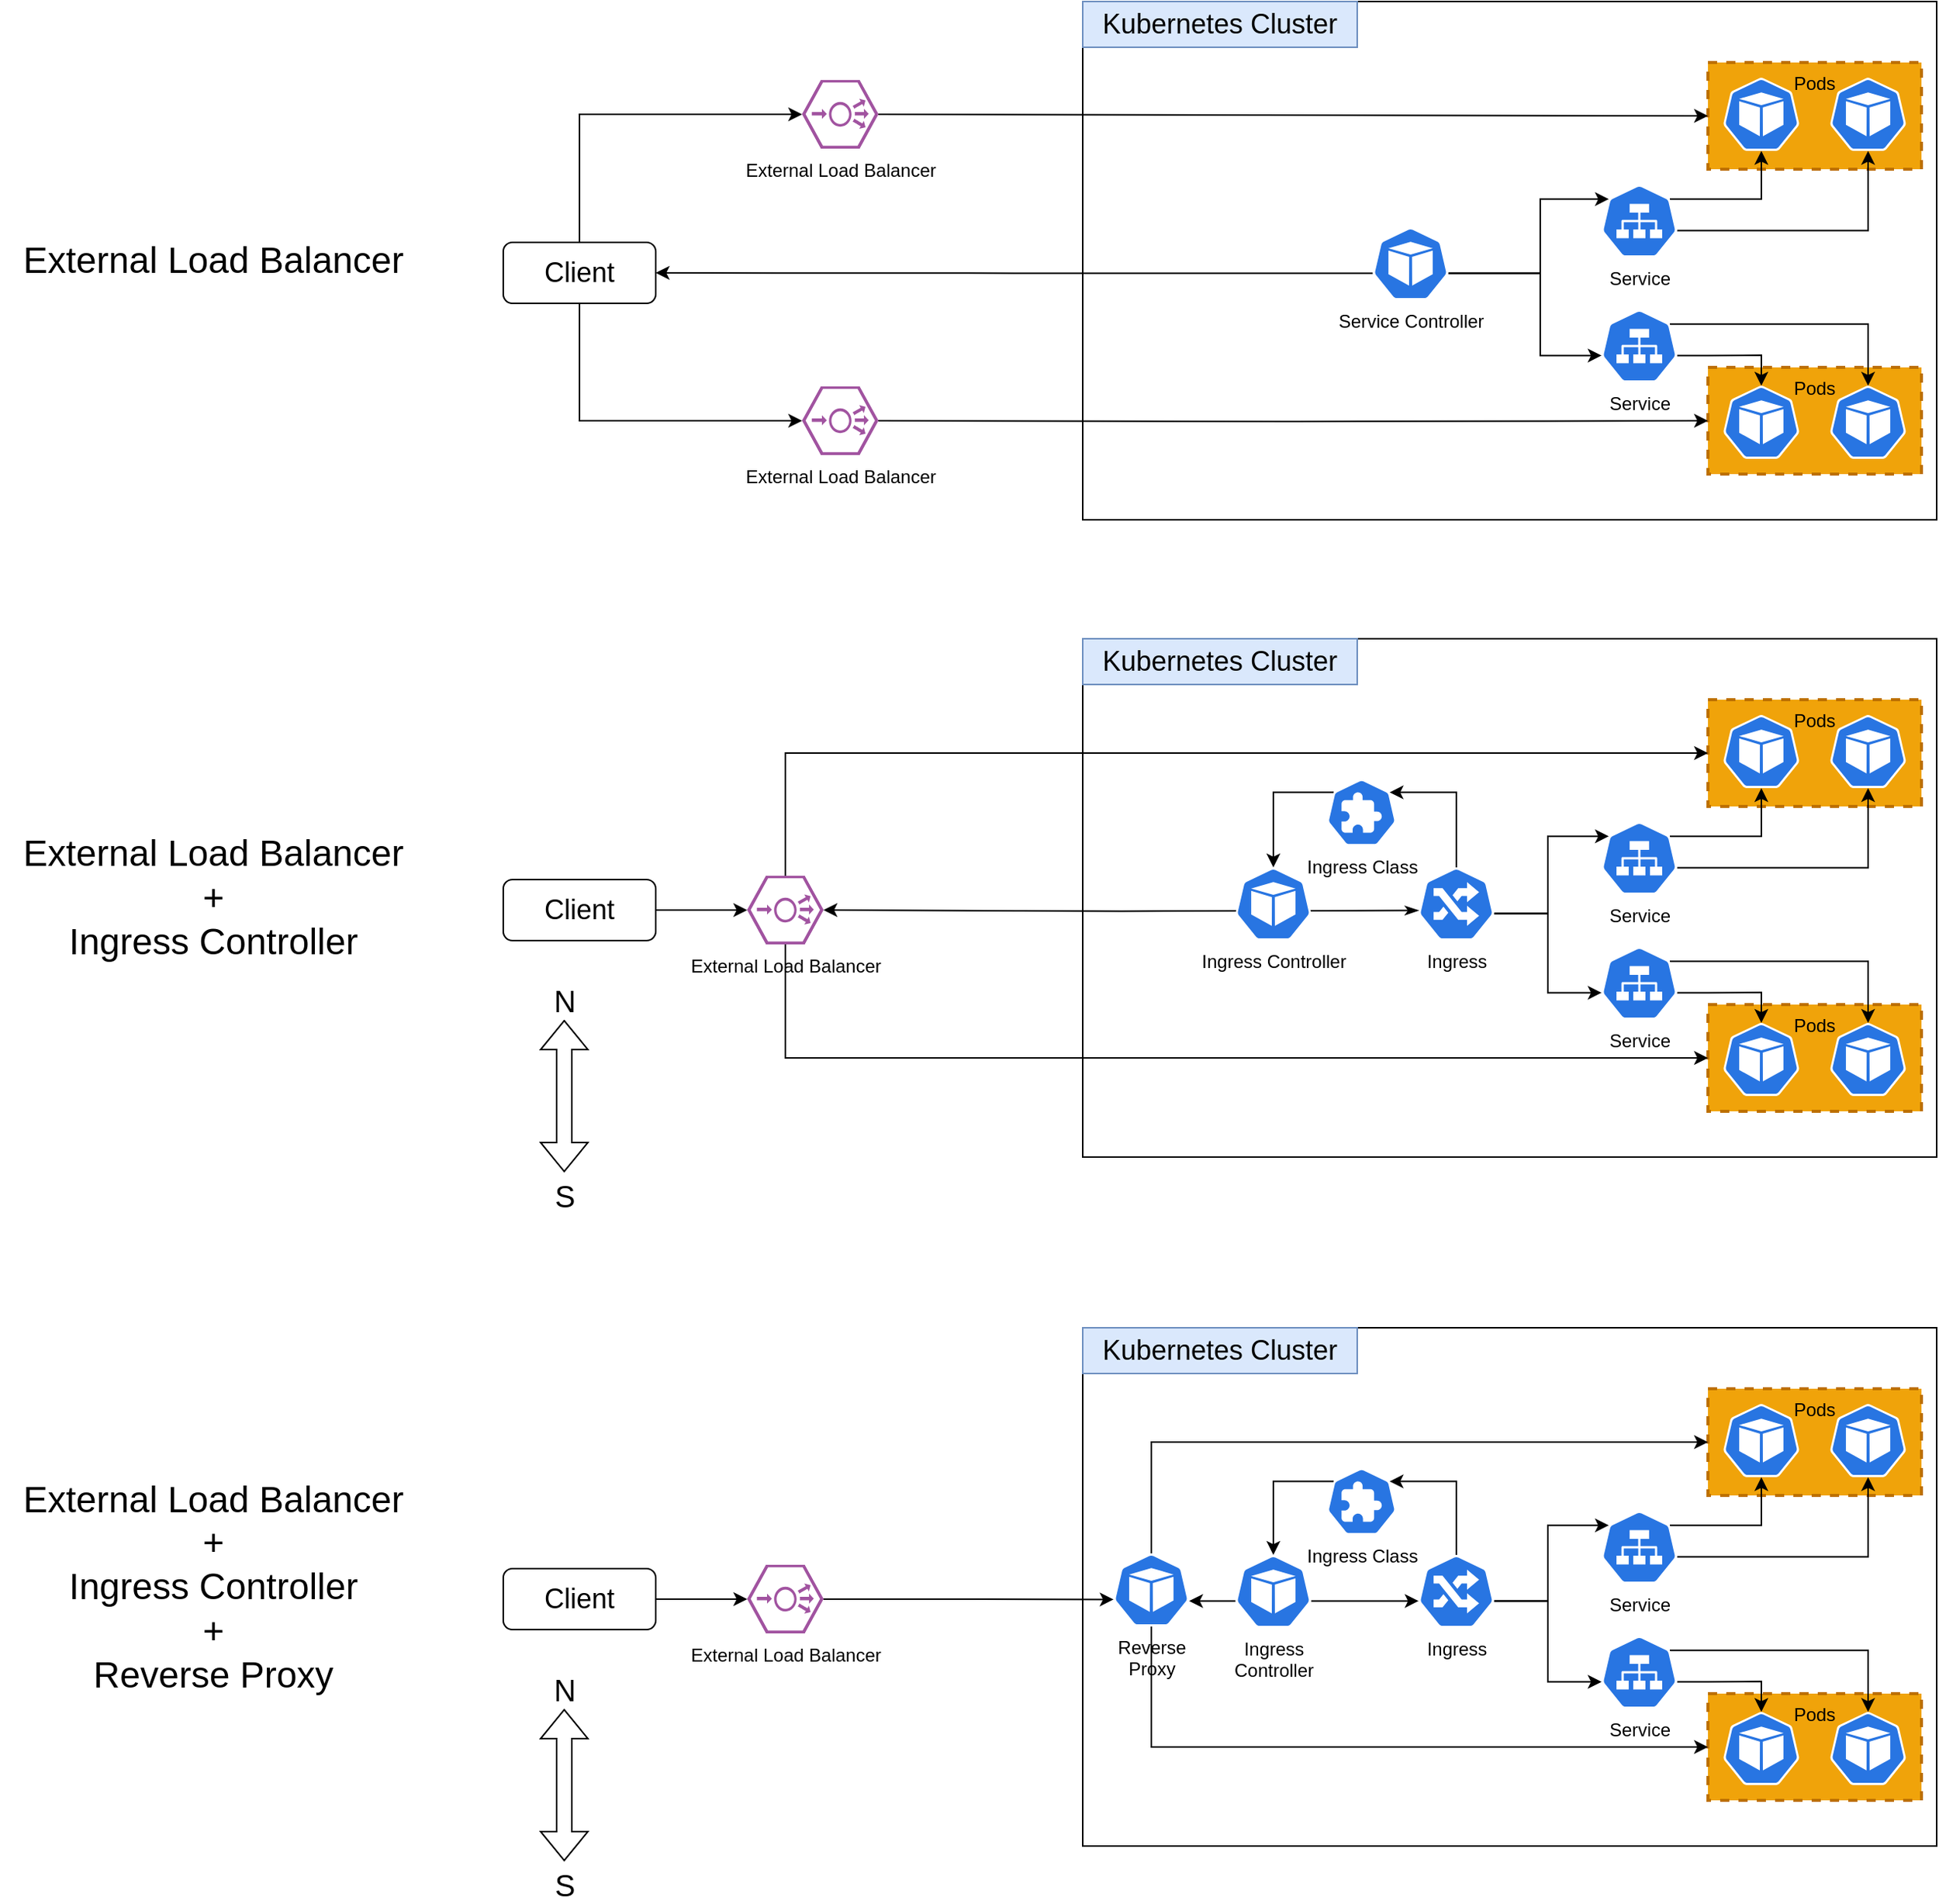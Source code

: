 <mxfile version="21.7.5" type="github">
  <diagram name="Page-1" id="eK_GodEP3VECAZ53Z48p">
    <mxGraphModel dx="3339" dy="1137" grid="1" gridSize="10" guides="1" tooltips="1" connect="1" arrows="1" fold="1" page="1" pageScale="1" pageWidth="1169" pageHeight="827" math="0" shadow="0">
      <root>
        <mxCell id="0" />
        <mxCell id="1" parent="0" />
        <mxCell id="GpFXMuCPWoXhTI0F7PAg-5" value="" style="rounded=0;whiteSpace=wrap;html=1;fillColor=none;align=left;" parent="1" vertex="1">
          <mxGeometry x="596" y="10" width="560" height="340" as="geometry" />
        </mxCell>
        <mxCell id="GpFXMuCPWoXhTI0F7PAg-17" value="Pods" style="rounded=0;whiteSpace=wrap;html=1;fillColor=#f0a30a;fontColor=#000000;strokeColor=#BD7000;dashed=1;strokeWidth=2;verticalAlign=top;" parent="1" vertex="1">
          <mxGeometry x="1006" y="250" width="140" height="70" as="geometry" />
        </mxCell>
        <mxCell id="GpFXMuCPWoXhTI0F7PAg-16" value="Pods" style="rounded=0;whiteSpace=wrap;html=1;fillColor=#f0a30a;fontColor=#000000;strokeColor=#BD7000;dashed=1;strokeWidth=2;align=center;verticalAlign=top;" parent="1" vertex="1">
          <mxGeometry x="1006" y="50" width="140" height="70" as="geometry" />
        </mxCell>
        <mxCell id="otHMB0qClvbig8mOeanN-4" style="edgeStyle=orthogonalEdgeStyle;rounded=0;orthogonalLoop=1;jettySize=auto;html=1;exitX=0.5;exitY=1;exitDx=0;exitDy=0;entryX=0;entryY=0.5;entryDx=0;entryDy=0;entryPerimeter=0;" edge="1" parent="1" source="GpFXMuCPWoXhTI0F7PAg-2" target="otHMB0qClvbig8mOeanN-2">
          <mxGeometry relative="1" as="geometry" />
        </mxCell>
        <mxCell id="otHMB0qClvbig8mOeanN-6" style="edgeStyle=orthogonalEdgeStyle;rounded=0;orthogonalLoop=1;jettySize=auto;html=1;exitX=0.5;exitY=0;exitDx=0;exitDy=0;entryX=0;entryY=0.5;entryDx=0;entryDy=0;entryPerimeter=0;" edge="1" parent="1" source="GpFXMuCPWoXhTI0F7PAg-2" target="otHMB0qClvbig8mOeanN-5">
          <mxGeometry relative="1" as="geometry" />
        </mxCell>
        <mxCell id="GpFXMuCPWoXhTI0F7PAg-2" value="&lt;font style=&quot;font-size: 18px;&quot;&gt;Client&lt;/font&gt;" style="rounded=1;whiteSpace=wrap;html=1;" parent="1" vertex="1">
          <mxGeometry x="216" y="168" width="100" height="40" as="geometry" />
        </mxCell>
        <mxCell id="GpFXMuCPWoXhTI0F7PAg-20" style="edgeStyle=orthogonalEdgeStyle;rounded=0;orthogonalLoop=1;jettySize=auto;html=1;entryX=0;entryY=0.5;entryDx=0;entryDy=0;" parent="1" target="GpFXMuCPWoXhTI0F7PAg-17" edge="1">
          <mxGeometry relative="1" as="geometry">
            <mxPoint x="462" y="285" as="sourcePoint" />
          </mxGeometry>
        </mxCell>
        <mxCell id="GpFXMuCPWoXhTI0F7PAg-6" value="" style="sketch=0;html=1;dashed=0;whitespace=wrap;fillColor=#2875E2;strokeColor=#ffffff;points=[[0.005,0.63,0],[0.1,0.2,0],[0.9,0.2,0],[0.5,0,0],[0.995,0.63,0],[0.72,0.99,0],[0.5,1,0],[0.28,0.99,0]];verticalLabelPosition=bottom;align=center;verticalAlign=top;shape=mxgraph.kubernetes.icon;prIcon=pod" parent="1" vertex="1">
          <mxGeometry x="1016" y="60" width="50" height="48" as="geometry" />
        </mxCell>
        <mxCell id="GpFXMuCPWoXhTI0F7PAg-21" style="edgeStyle=orthogonalEdgeStyle;rounded=0;orthogonalLoop=1;jettySize=auto;html=1;exitX=0.9;exitY=0.2;exitDx=0;exitDy=0;exitPerimeter=0;entryX=0.5;entryY=1;entryDx=0;entryDy=0;entryPerimeter=0;" parent="1" source="GpFXMuCPWoXhTI0F7PAg-7" target="GpFXMuCPWoXhTI0F7PAg-6" edge="1">
          <mxGeometry relative="1" as="geometry" />
        </mxCell>
        <mxCell id="GpFXMuCPWoXhTI0F7PAg-22" style="edgeStyle=orthogonalEdgeStyle;rounded=0;orthogonalLoop=1;jettySize=auto;html=1;exitX=0.995;exitY=0.63;exitDx=0;exitDy=0;exitPerimeter=0;entryX=0.5;entryY=1;entryDx=0;entryDy=0;entryPerimeter=0;" parent="1" source="GpFXMuCPWoXhTI0F7PAg-7" target="GpFXMuCPWoXhTI0F7PAg-9" edge="1">
          <mxGeometry relative="1" as="geometry" />
        </mxCell>
        <mxCell id="GpFXMuCPWoXhTI0F7PAg-7" value="Service" style="sketch=0;html=1;dashed=0;whitespace=wrap;fillColor=#2875E2;strokeColor=#ffffff;points=[[0.005,0.63,0],[0.1,0.2,0],[0.9,0.2,0],[0.5,0,0],[0.995,0.63,0],[0.72,0.99,0],[0.5,1,0],[0.28,0.99,0]];verticalLabelPosition=bottom;align=center;verticalAlign=top;shape=mxgraph.kubernetes.icon;prIcon=svc" parent="1" vertex="1">
          <mxGeometry x="936" y="130" width="50" height="48" as="geometry" />
        </mxCell>
        <mxCell id="GpFXMuCPWoXhTI0F7PAg-23" style="edgeStyle=orthogonalEdgeStyle;rounded=0;orthogonalLoop=1;jettySize=auto;html=1;exitX=0.9;exitY=0.2;exitDx=0;exitDy=0;exitPerimeter=0;entryX=0.5;entryY=0;entryDx=0;entryDy=0;entryPerimeter=0;" parent="1" source="GpFXMuCPWoXhTI0F7PAg-8" target="GpFXMuCPWoXhTI0F7PAg-11" edge="1">
          <mxGeometry relative="1" as="geometry" />
        </mxCell>
        <mxCell id="GpFXMuCPWoXhTI0F7PAg-24" style="edgeStyle=orthogonalEdgeStyle;rounded=0;orthogonalLoop=1;jettySize=auto;html=1;exitX=0.995;exitY=0.63;exitDx=0;exitDy=0;exitPerimeter=0;entryX=0.5;entryY=0;entryDx=0;entryDy=0;entryPerimeter=0;" parent="1" source="GpFXMuCPWoXhTI0F7PAg-8" target="GpFXMuCPWoXhTI0F7PAg-12" edge="1">
          <mxGeometry relative="1" as="geometry" />
        </mxCell>
        <mxCell id="GpFXMuCPWoXhTI0F7PAg-8" value="Service" style="sketch=0;html=1;dashed=0;whitespace=wrap;fillColor=#2875E2;strokeColor=#ffffff;points=[[0.005,0.63,0],[0.1,0.2,0],[0.9,0.2,0],[0.5,0,0],[0.995,0.63,0],[0.72,0.99,0],[0.5,1,0],[0.28,0.99,0]];verticalLabelPosition=bottom;align=center;verticalAlign=top;shape=mxgraph.kubernetes.icon;prIcon=svc" parent="1" vertex="1">
          <mxGeometry x="936" y="212" width="50" height="48" as="geometry" />
        </mxCell>
        <mxCell id="GpFXMuCPWoXhTI0F7PAg-9" value="" style="sketch=0;html=1;dashed=0;whitespace=wrap;fillColor=#2875E2;strokeColor=#ffffff;points=[[0.005,0.63,0],[0.1,0.2,0],[0.9,0.2,0],[0.5,0,0],[0.995,0.63,0],[0.72,0.99,0],[0.5,1,0],[0.28,0.99,0]];verticalLabelPosition=bottom;align=center;verticalAlign=top;shape=mxgraph.kubernetes.icon;prIcon=pod" parent="1" vertex="1">
          <mxGeometry x="1086" y="60" width="50" height="48" as="geometry" />
        </mxCell>
        <mxCell id="GpFXMuCPWoXhTI0F7PAg-11" value="" style="sketch=0;html=1;dashed=0;whitespace=wrap;fillColor=#2875E2;strokeColor=#ffffff;points=[[0.005,0.63,0],[0.1,0.2,0],[0.9,0.2,0],[0.5,0,0],[0.995,0.63,0],[0.72,0.99,0],[0.5,1,0],[0.28,0.99,0]];verticalLabelPosition=bottom;align=center;verticalAlign=top;shape=mxgraph.kubernetes.icon;prIcon=pod" parent="1" vertex="1">
          <mxGeometry x="1086" y="262" width="50" height="48" as="geometry" />
        </mxCell>
        <mxCell id="GpFXMuCPWoXhTI0F7PAg-12" value="" style="sketch=0;html=1;dashed=0;whitespace=wrap;fillColor=#2875E2;strokeColor=#ffffff;points=[[0.005,0.63,0],[0.1,0.2,0],[0.9,0.2,0],[0.5,0,0],[0.995,0.63,0],[0.72,0.99,0],[0.5,1,0],[0.28,0.99,0]];verticalLabelPosition=bottom;align=center;verticalAlign=top;shape=mxgraph.kubernetes.icon;prIcon=pod" parent="1" vertex="1">
          <mxGeometry x="1016" y="262" width="50" height="48" as="geometry" />
        </mxCell>
        <mxCell id="GpFXMuCPWoXhTI0F7PAg-27" style="edgeStyle=orthogonalEdgeStyle;rounded=0;orthogonalLoop=1;jettySize=auto;html=1;exitX=0.995;exitY=0.63;exitDx=0;exitDy=0;exitPerimeter=0;entryX=0.1;entryY=0.2;entryDx=0;entryDy=0;entryPerimeter=0;" parent="1" source="GpFXMuCPWoXhTI0F7PAg-13" target="GpFXMuCPWoXhTI0F7PAg-7" edge="1">
          <mxGeometry relative="1" as="geometry">
            <Array as="points">
              <mxPoint x="896" y="188" />
              <mxPoint x="896" y="140" />
            </Array>
          </mxGeometry>
        </mxCell>
        <mxCell id="GpFXMuCPWoXhTI0F7PAg-28" style="edgeStyle=orthogonalEdgeStyle;rounded=0;orthogonalLoop=1;jettySize=auto;html=1;exitX=0.995;exitY=0.63;exitDx=0;exitDy=0;exitPerimeter=0;entryX=0.005;entryY=0.63;entryDx=0;entryDy=0;entryPerimeter=0;" parent="1" source="GpFXMuCPWoXhTI0F7PAg-13" target="GpFXMuCPWoXhTI0F7PAg-8" edge="1">
          <mxGeometry relative="1" as="geometry">
            <Array as="points">
              <mxPoint x="896" y="188" />
              <mxPoint x="896" y="242" />
            </Array>
          </mxGeometry>
        </mxCell>
        <mxCell id="GpFXMuCPWoXhTI0F7PAg-30" style="edgeStyle=orthogonalEdgeStyle;rounded=0;orthogonalLoop=1;jettySize=auto;html=1;exitX=0.005;exitY=0.63;exitDx=0;exitDy=0;exitPerimeter=0;entryX=1;entryY=0.5;entryDx=0;entryDy=0;" parent="1" source="GpFXMuCPWoXhTI0F7PAg-13" target="GpFXMuCPWoXhTI0F7PAg-2" edge="1">
          <mxGeometry relative="1" as="geometry" />
        </mxCell>
        <mxCell id="GpFXMuCPWoXhTI0F7PAg-13" value="Service Controller" style="sketch=0;html=1;dashed=0;whitespace=wrap;fillColor=#2875E2;strokeColor=#ffffff;points=[[0.005,0.63,0],[0.1,0.2,0],[0.9,0.2,0],[0.5,0,0],[0.995,0.63,0],[0.72,0.99,0],[0.5,1,0],[0.28,0.99,0]];verticalLabelPosition=bottom;align=center;verticalAlign=top;shape=mxgraph.kubernetes.icon;prIcon=pod" parent="1" vertex="1">
          <mxGeometry x="786" y="158" width="50" height="48" as="geometry" />
        </mxCell>
        <mxCell id="GpFXMuCPWoXhTI0F7PAg-19" value="" style="endArrow=classic;html=1;rounded=0;entryX=0;entryY=0.5;entryDx=0;entryDy=0;" parent="1" target="GpFXMuCPWoXhTI0F7PAg-16" edge="1">
          <mxGeometry width="50" height="50" relative="1" as="geometry">
            <mxPoint x="462" y="84.044" as="sourcePoint" />
            <mxPoint x="706" y="170" as="targetPoint" />
          </mxGeometry>
        </mxCell>
        <mxCell id="GpFXMuCPWoXhTI0F7PAg-31" value="External Load Balancer" style="text;html=1;strokeColor=none;fillColor=none;align=center;verticalAlign=middle;whiteSpace=wrap;rounded=0;fontSize=24;" parent="1" vertex="1">
          <mxGeometry x="-114" y="173" width="280" height="14" as="geometry" />
        </mxCell>
        <mxCell id="otHMB0qClvbig8mOeanN-2" value="External Load Balancer" style="verticalLabelPosition=bottom;sketch=0;html=1;fillColor=#A153A0;strokeColor=#ffffff;verticalAlign=top;align=center;points=[[0,0.5,0],[0.125,0.25,0],[0.25,0,0],[0.5,0,0],[0.75,0,0],[0.875,0.25,0],[1,0.5,0],[0.875,0.75,0],[0.75,1,0],[0.5,1,0],[0.125,0.75,0]];pointerEvents=1;shape=mxgraph.cisco_safe.compositeIcon;bgIcon=mxgraph.cisco_safe.design.blank_device;resIcon=mxgraph.cisco_safe.design.load_balancer_2;" vertex="1" parent="1">
          <mxGeometry x="412" y="262.5" width="50" height="45" as="geometry" />
        </mxCell>
        <mxCell id="otHMB0qClvbig8mOeanN-3" value="Kubernetes Cluster" style="text;html=1;strokeColor=#6c8ebf;fillColor=#dae8fc;align=center;verticalAlign=middle;whiteSpace=wrap;rounded=0;fontSize=18;" vertex="1" parent="1">
          <mxGeometry x="596" y="10" width="180" height="30" as="geometry" />
        </mxCell>
        <mxCell id="otHMB0qClvbig8mOeanN-5" value="External Load Balancer" style="verticalLabelPosition=bottom;sketch=0;html=1;fillColor=#A153A0;strokeColor=#ffffff;verticalAlign=top;align=center;points=[[0,0.5,0],[0.125,0.25,0],[0.25,0,0],[0.5,0,0],[0.75,0,0],[0.875,0.25,0],[1,0.5,0],[0.875,0.75,0],[0.75,1,0],[0.5,1,0],[0.125,0.75,0]];pointerEvents=1;shape=mxgraph.cisco_safe.compositeIcon;bgIcon=mxgraph.cisco_safe.design.blank_device;resIcon=mxgraph.cisco_safe.design.load_balancer_2;" vertex="1" parent="1">
          <mxGeometry x="412" y="61.5" width="50" height="45" as="geometry" />
        </mxCell>
        <mxCell id="otHMB0qClvbig8mOeanN-7" value="" style="rounded=0;whiteSpace=wrap;html=1;fillColor=none;align=left;" vertex="1" parent="1">
          <mxGeometry x="596" y="428" width="560" height="340" as="geometry" />
        </mxCell>
        <mxCell id="otHMB0qClvbig8mOeanN-8" value="Pods" style="rounded=0;whiteSpace=wrap;html=1;fillColor=#f0a30a;fontColor=#000000;strokeColor=#BD7000;dashed=1;strokeWidth=2;verticalAlign=top;" vertex="1" parent="1">
          <mxGeometry x="1006" y="668" width="140" height="70" as="geometry" />
        </mxCell>
        <mxCell id="otHMB0qClvbig8mOeanN-9" value="Pods" style="rounded=0;whiteSpace=wrap;html=1;fillColor=#f0a30a;fontColor=#000000;strokeColor=#BD7000;dashed=1;strokeWidth=2;align=center;verticalAlign=top;" vertex="1" parent="1">
          <mxGeometry x="1006" y="468" width="140" height="70" as="geometry" />
        </mxCell>
        <mxCell id="otHMB0qClvbig8mOeanN-11" style="edgeStyle=orthogonalEdgeStyle;rounded=0;orthogonalLoop=1;jettySize=auto;html=1;exitX=1;exitY=0.5;exitDx=0;exitDy=0;entryX=0;entryY=0.5;entryDx=0;entryDy=0;entryPerimeter=0;" edge="1" source="otHMB0qClvbig8mOeanN-12" target="otHMB0qClvbig8mOeanN-32" parent="1">
          <mxGeometry relative="1" as="geometry" />
        </mxCell>
        <mxCell id="otHMB0qClvbig8mOeanN-12" value="&lt;font style=&quot;font-size: 18px;&quot;&gt;Client&lt;/font&gt;" style="rounded=1;whiteSpace=wrap;html=1;" vertex="1" parent="1">
          <mxGeometry x="216" y="586" width="100" height="40" as="geometry" />
        </mxCell>
        <mxCell id="otHMB0qClvbig8mOeanN-13" style="edgeStyle=orthogonalEdgeStyle;rounded=0;orthogonalLoop=1;jettySize=auto;html=1;entryX=0;entryY=0.5;entryDx=0;entryDy=0;exitX=0.5;exitY=1;exitDx=0;exitDy=0;exitPerimeter=0;" edge="1" target="otHMB0qClvbig8mOeanN-8" parent="1" source="otHMB0qClvbig8mOeanN-32">
          <mxGeometry relative="1" as="geometry">
            <mxPoint x="462" y="703" as="sourcePoint" />
          </mxGeometry>
        </mxCell>
        <mxCell id="otHMB0qClvbig8mOeanN-14" value="" style="sketch=0;html=1;dashed=0;whitespace=wrap;fillColor=#2875E2;strokeColor=#ffffff;points=[[0.005,0.63,0],[0.1,0.2,0],[0.9,0.2,0],[0.5,0,0],[0.995,0.63,0],[0.72,0.99,0],[0.5,1,0],[0.28,0.99,0]];verticalLabelPosition=bottom;align=center;verticalAlign=top;shape=mxgraph.kubernetes.icon;prIcon=pod" vertex="1" parent="1">
          <mxGeometry x="1016" y="478" width="50" height="48" as="geometry" />
        </mxCell>
        <mxCell id="otHMB0qClvbig8mOeanN-15" style="edgeStyle=orthogonalEdgeStyle;rounded=0;orthogonalLoop=1;jettySize=auto;html=1;exitX=0.9;exitY=0.2;exitDx=0;exitDy=0;exitPerimeter=0;entryX=0.5;entryY=1;entryDx=0;entryDy=0;entryPerimeter=0;" edge="1" source="otHMB0qClvbig8mOeanN-17" target="otHMB0qClvbig8mOeanN-14" parent="1">
          <mxGeometry relative="1" as="geometry" />
        </mxCell>
        <mxCell id="otHMB0qClvbig8mOeanN-16" style="edgeStyle=orthogonalEdgeStyle;rounded=0;orthogonalLoop=1;jettySize=auto;html=1;exitX=0.995;exitY=0.63;exitDx=0;exitDy=0;exitPerimeter=0;entryX=0.5;entryY=1;entryDx=0;entryDy=0;entryPerimeter=0;" edge="1" source="otHMB0qClvbig8mOeanN-17" target="otHMB0qClvbig8mOeanN-21" parent="1">
          <mxGeometry relative="1" as="geometry" />
        </mxCell>
        <mxCell id="otHMB0qClvbig8mOeanN-17" value="Service" style="sketch=0;html=1;dashed=0;whitespace=wrap;fillColor=#2875E2;strokeColor=#ffffff;points=[[0.005,0.63,0],[0.1,0.2,0],[0.9,0.2,0],[0.5,0,0],[0.995,0.63,0],[0.72,0.99,0],[0.5,1,0],[0.28,0.99,0]];verticalLabelPosition=bottom;align=center;verticalAlign=top;shape=mxgraph.kubernetes.icon;prIcon=svc" vertex="1" parent="1">
          <mxGeometry x="936" y="548" width="50" height="48" as="geometry" />
        </mxCell>
        <mxCell id="otHMB0qClvbig8mOeanN-18" style="edgeStyle=orthogonalEdgeStyle;rounded=0;orthogonalLoop=1;jettySize=auto;html=1;exitX=0.9;exitY=0.2;exitDx=0;exitDy=0;exitPerimeter=0;entryX=0.5;entryY=0;entryDx=0;entryDy=0;entryPerimeter=0;" edge="1" source="otHMB0qClvbig8mOeanN-20" target="otHMB0qClvbig8mOeanN-22" parent="1">
          <mxGeometry relative="1" as="geometry" />
        </mxCell>
        <mxCell id="otHMB0qClvbig8mOeanN-19" style="edgeStyle=orthogonalEdgeStyle;rounded=0;orthogonalLoop=1;jettySize=auto;html=1;exitX=0.995;exitY=0.63;exitDx=0;exitDy=0;exitPerimeter=0;entryX=0.5;entryY=0;entryDx=0;entryDy=0;entryPerimeter=0;" edge="1" source="otHMB0qClvbig8mOeanN-20" target="otHMB0qClvbig8mOeanN-23" parent="1">
          <mxGeometry relative="1" as="geometry" />
        </mxCell>
        <mxCell id="otHMB0qClvbig8mOeanN-20" value="Service" style="sketch=0;html=1;dashed=0;whitespace=wrap;fillColor=#2875E2;strokeColor=#ffffff;points=[[0.005,0.63,0],[0.1,0.2,0],[0.9,0.2,0],[0.5,0,0],[0.995,0.63,0],[0.72,0.99,0],[0.5,1,0],[0.28,0.99,0]];verticalLabelPosition=bottom;align=center;verticalAlign=top;shape=mxgraph.kubernetes.icon;prIcon=svc" vertex="1" parent="1">
          <mxGeometry x="936" y="630" width="50" height="48" as="geometry" />
        </mxCell>
        <mxCell id="otHMB0qClvbig8mOeanN-21" value="" style="sketch=0;html=1;dashed=0;whitespace=wrap;fillColor=#2875E2;strokeColor=#ffffff;points=[[0.005,0.63,0],[0.1,0.2,0],[0.9,0.2,0],[0.5,0,0],[0.995,0.63,0],[0.72,0.99,0],[0.5,1,0],[0.28,0.99,0]];verticalLabelPosition=bottom;align=center;verticalAlign=top;shape=mxgraph.kubernetes.icon;prIcon=pod" vertex="1" parent="1">
          <mxGeometry x="1086" y="478" width="50" height="48" as="geometry" />
        </mxCell>
        <mxCell id="otHMB0qClvbig8mOeanN-22" value="" style="sketch=0;html=1;dashed=0;whitespace=wrap;fillColor=#2875E2;strokeColor=#ffffff;points=[[0.005,0.63,0],[0.1,0.2,0],[0.9,0.2,0],[0.5,0,0],[0.995,0.63,0],[0.72,0.99,0],[0.5,1,0],[0.28,0.99,0]];verticalLabelPosition=bottom;align=center;verticalAlign=top;shape=mxgraph.kubernetes.icon;prIcon=pod" vertex="1" parent="1">
          <mxGeometry x="1086" y="680" width="50" height="48" as="geometry" />
        </mxCell>
        <mxCell id="otHMB0qClvbig8mOeanN-23" value="" style="sketch=0;html=1;dashed=0;whitespace=wrap;fillColor=#2875E2;strokeColor=#ffffff;points=[[0.005,0.63,0],[0.1,0.2,0],[0.9,0.2,0],[0.5,0,0],[0.995,0.63,0],[0.72,0.99,0],[0.5,1,0],[0.28,0.99,0]];verticalLabelPosition=bottom;align=center;verticalAlign=top;shape=mxgraph.kubernetes.icon;prIcon=pod" vertex="1" parent="1">
          <mxGeometry x="1016" y="680" width="50" height="48" as="geometry" />
        </mxCell>
        <mxCell id="otHMB0qClvbig8mOeanN-26" style="edgeStyle=orthogonalEdgeStyle;rounded=0;orthogonalLoop=1;jettySize=auto;html=1;exitX=0.005;exitY=0.63;exitDx=0;exitDy=0;exitPerimeter=0;startArrow=classicThin;startFill=1;" edge="1" parent="1">
          <mxGeometry relative="1" as="geometry">
            <mxPoint x="816.25" y="606.24" as="sourcePoint" />
            <mxPoint x="426" y="606" as="targetPoint" />
          </mxGeometry>
        </mxCell>
        <mxCell id="otHMB0qClvbig8mOeanN-29" value="External Load Balancer&lt;br&gt;+&lt;br&gt;Ingress Controller" style="text;html=1;strokeColor=none;fillColor=none;align=center;verticalAlign=middle;whiteSpace=wrap;rounded=0;fontSize=24;" vertex="1" parent="1">
          <mxGeometry x="-114" y="591" width="280" height="14" as="geometry" />
        </mxCell>
        <mxCell id="otHMB0qClvbig8mOeanN-31" value="Kubernetes Cluster" style="text;html=1;strokeColor=#6c8ebf;fillColor=#dae8fc;align=center;verticalAlign=middle;whiteSpace=wrap;rounded=0;fontSize=18;" vertex="1" parent="1">
          <mxGeometry x="596" y="428" width="180" height="30" as="geometry" />
        </mxCell>
        <mxCell id="otHMB0qClvbig8mOeanN-33" style="edgeStyle=orthogonalEdgeStyle;rounded=0;orthogonalLoop=1;jettySize=auto;html=1;exitX=0.5;exitY=0;exitDx=0;exitDy=0;exitPerimeter=0;entryX=0;entryY=0.5;entryDx=0;entryDy=0;" edge="1" parent="1" source="otHMB0qClvbig8mOeanN-32" target="otHMB0qClvbig8mOeanN-9">
          <mxGeometry relative="1" as="geometry" />
        </mxCell>
        <mxCell id="otHMB0qClvbig8mOeanN-32" value="External Load Balancer" style="verticalLabelPosition=bottom;sketch=0;html=1;fillColor=#A153A0;strokeColor=#ffffff;verticalAlign=top;align=center;points=[[0,0.5,0],[0.125,0.25,0],[0.25,0,0],[0.5,0,0],[0.75,0,0],[0.875,0.25,0],[1,0.5,0],[0.875,0.75,0],[0.75,1,0],[0.5,1,0],[0.125,0.75,0]];pointerEvents=1;shape=mxgraph.cisco_safe.compositeIcon;bgIcon=mxgraph.cisco_safe.design.blank_device;resIcon=mxgraph.cisco_safe.design.load_balancer_2;" vertex="1" parent="1">
          <mxGeometry x="376" y="583.5" width="50" height="45" as="geometry" />
        </mxCell>
        <mxCell id="otHMB0qClvbig8mOeanN-38" style="edgeStyle=orthogonalEdgeStyle;rounded=0;orthogonalLoop=1;jettySize=auto;html=1;exitX=0.995;exitY=0.63;exitDx=0;exitDy=0;exitPerimeter=0;entryX=0.1;entryY=0.2;entryDx=0;entryDy=0;entryPerimeter=0;" edge="1" parent="1" source="otHMB0qClvbig8mOeanN-36" target="otHMB0qClvbig8mOeanN-17">
          <mxGeometry relative="1" as="geometry" />
        </mxCell>
        <mxCell id="otHMB0qClvbig8mOeanN-39" style="edgeStyle=orthogonalEdgeStyle;rounded=0;orthogonalLoop=1;jettySize=auto;html=1;exitX=0.995;exitY=0.63;exitDx=0;exitDy=0;exitPerimeter=0;entryX=0.005;entryY=0.63;entryDx=0;entryDy=0;entryPerimeter=0;" edge="1" parent="1" source="otHMB0qClvbig8mOeanN-36" target="otHMB0qClvbig8mOeanN-20">
          <mxGeometry relative="1" as="geometry" />
        </mxCell>
        <mxCell id="otHMB0qClvbig8mOeanN-42" style="edgeStyle=orthogonalEdgeStyle;rounded=0;orthogonalLoop=1;jettySize=auto;html=1;exitX=0.5;exitY=0;exitDx=0;exitDy=0;exitPerimeter=0;entryX=0.9;entryY=0.2;entryDx=0;entryDy=0;entryPerimeter=0;" edge="1" parent="1" source="otHMB0qClvbig8mOeanN-36" target="otHMB0qClvbig8mOeanN-40">
          <mxGeometry relative="1" as="geometry">
            <Array as="points">
              <mxPoint x="841" y="529" />
            </Array>
          </mxGeometry>
        </mxCell>
        <mxCell id="otHMB0qClvbig8mOeanN-36" value="Ingress" style="sketch=0;html=1;dashed=0;whitespace=wrap;fillColor=#2875E2;strokeColor=#ffffff;points=[[0.005,0.63,0],[0.1,0.2,0],[0.9,0.2,0],[0.5,0,0],[0.995,0.63,0],[0.72,0.99,0],[0.5,1,0],[0.28,0.99,0]];verticalLabelPosition=bottom;align=center;verticalAlign=top;shape=mxgraph.kubernetes.icon;prIcon=ing" vertex="1" parent="1">
          <mxGeometry x="816" y="578" width="50" height="48" as="geometry" />
        </mxCell>
        <mxCell id="otHMB0qClvbig8mOeanN-43" style="edgeStyle=orthogonalEdgeStyle;rounded=0;orthogonalLoop=1;jettySize=auto;html=1;exitX=0.1;exitY=0.2;exitDx=0;exitDy=0;exitPerimeter=0;entryX=0.5;entryY=0;entryDx=0;entryDy=0;entryPerimeter=0;" edge="1" parent="1" source="otHMB0qClvbig8mOeanN-40" target="otHMB0qClvbig8mOeanN-41">
          <mxGeometry relative="1" as="geometry" />
        </mxCell>
        <mxCell id="otHMB0qClvbig8mOeanN-40" value="Ingress Class" style="sketch=0;html=1;dashed=0;whitespace=wrap;fillColor=#2875E2;strokeColor=#ffffff;points=[[0.005,0.63,0],[0.1,0.2,0],[0.9,0.2,0],[0.5,0,0],[0.995,0.63,0],[0.72,0.99,0],[0.5,1,0],[0.28,0.99,0]];verticalLabelPosition=bottom;align=center;verticalAlign=top;shape=mxgraph.kubernetes.icon;prIcon=crd" vertex="1" parent="1">
          <mxGeometry x="756" y="520" width="45.83" height="44" as="geometry" />
        </mxCell>
        <mxCell id="otHMB0qClvbig8mOeanN-41" value="Ingress Controller" style="sketch=0;html=1;dashed=0;whitespace=wrap;fillColor=#2875E2;strokeColor=#ffffff;points=[[0.005,0.63,0],[0.1,0.2,0],[0.9,0.2,0],[0.5,0,0],[0.995,0.63,0],[0.72,0.99,0],[0.5,1,0],[0.28,0.99,0]];verticalLabelPosition=bottom;align=center;verticalAlign=top;shape=mxgraph.kubernetes.icon;prIcon=pod" vertex="1" parent="1">
          <mxGeometry x="696" y="578" width="50" height="48" as="geometry" />
        </mxCell>
        <mxCell id="otHMB0qClvbig8mOeanN-46" value="" style="shape=flexArrow;endArrow=classic;startArrow=classic;html=1;rounded=0;" edge="1" parent="1">
          <mxGeometry width="100" height="100" relative="1" as="geometry">
            <mxPoint x="256" y="778" as="sourcePoint" />
            <mxPoint x="256" y="678" as="targetPoint" />
          </mxGeometry>
        </mxCell>
        <mxCell id="otHMB0qClvbig8mOeanN-47" value="N" style="edgeLabel;html=1;align=center;verticalAlign=middle;resizable=0;points=[];fontSize=20;" vertex="1" connectable="0" parent="otHMB0qClvbig8mOeanN-46">
          <mxGeometry x="0.808" y="-2" relative="1" as="geometry">
            <mxPoint x="-2" y="-23" as="offset" />
          </mxGeometry>
        </mxCell>
        <mxCell id="otHMB0qClvbig8mOeanN-48" value="S" style="edgeLabel;html=1;align=center;verticalAlign=middle;resizable=0;points=[];fontSize=20;" vertex="1" connectable="0" parent="otHMB0qClvbig8mOeanN-46">
          <mxGeometry x="0.808" y="-2" relative="1" as="geometry">
            <mxPoint x="-2" y="105" as="offset" />
          </mxGeometry>
        </mxCell>
        <mxCell id="otHMB0qClvbig8mOeanN-49" value="" style="rounded=0;whiteSpace=wrap;html=1;fillColor=none;align=left;" vertex="1" parent="1">
          <mxGeometry x="596" y="880" width="560" height="340" as="geometry" />
        </mxCell>
        <mxCell id="otHMB0qClvbig8mOeanN-50" value="Pods" style="rounded=0;whiteSpace=wrap;html=1;fillColor=#f0a30a;fontColor=#000000;strokeColor=#BD7000;dashed=1;strokeWidth=2;verticalAlign=top;" vertex="1" parent="1">
          <mxGeometry x="1006" y="1120" width="140" height="70" as="geometry" />
        </mxCell>
        <mxCell id="otHMB0qClvbig8mOeanN-51" value="Pods" style="rounded=0;whiteSpace=wrap;html=1;fillColor=#f0a30a;fontColor=#000000;strokeColor=#BD7000;dashed=1;strokeWidth=2;align=center;verticalAlign=top;" vertex="1" parent="1">
          <mxGeometry x="1006" y="920" width="140" height="70" as="geometry" />
        </mxCell>
        <mxCell id="otHMB0qClvbig8mOeanN-52" style="edgeStyle=orthogonalEdgeStyle;rounded=0;orthogonalLoop=1;jettySize=auto;html=1;exitX=1;exitY=0.5;exitDx=0;exitDy=0;entryX=0;entryY=0.5;entryDx=0;entryDy=0;entryPerimeter=0;" edge="1" source="otHMB0qClvbig8mOeanN-53" target="otHMB0qClvbig8mOeanN-69" parent="1">
          <mxGeometry relative="1" as="geometry" />
        </mxCell>
        <mxCell id="otHMB0qClvbig8mOeanN-53" value="&lt;font style=&quot;font-size: 18px;&quot;&gt;Client&lt;/font&gt;" style="rounded=1;whiteSpace=wrap;html=1;" vertex="1" parent="1">
          <mxGeometry x="216" y="1038" width="100" height="40" as="geometry" />
        </mxCell>
        <mxCell id="otHMB0qClvbig8mOeanN-54" style="edgeStyle=orthogonalEdgeStyle;rounded=0;orthogonalLoop=1;jettySize=auto;html=1;entryX=0;entryY=0.5;entryDx=0;entryDy=0;exitX=0.5;exitY=1;exitDx=0;exitDy=0;exitPerimeter=0;" edge="1" source="otHMB0qClvbig8mOeanN-80" target="otHMB0qClvbig8mOeanN-50" parent="1">
          <mxGeometry relative="1" as="geometry">
            <mxPoint x="462" y="1155" as="sourcePoint" />
          </mxGeometry>
        </mxCell>
        <mxCell id="otHMB0qClvbig8mOeanN-55" value="" style="sketch=0;html=1;dashed=0;whitespace=wrap;fillColor=#2875E2;strokeColor=#ffffff;points=[[0.005,0.63,0],[0.1,0.2,0],[0.9,0.2,0],[0.5,0,0],[0.995,0.63,0],[0.72,0.99,0],[0.5,1,0],[0.28,0.99,0]];verticalLabelPosition=bottom;align=center;verticalAlign=top;shape=mxgraph.kubernetes.icon;prIcon=pod" vertex="1" parent="1">
          <mxGeometry x="1016" y="930" width="50" height="48" as="geometry" />
        </mxCell>
        <mxCell id="otHMB0qClvbig8mOeanN-56" style="edgeStyle=orthogonalEdgeStyle;rounded=0;orthogonalLoop=1;jettySize=auto;html=1;exitX=0.9;exitY=0.2;exitDx=0;exitDy=0;exitPerimeter=0;entryX=0.5;entryY=1;entryDx=0;entryDy=0;entryPerimeter=0;" edge="1" source="otHMB0qClvbig8mOeanN-58" target="otHMB0qClvbig8mOeanN-55" parent="1">
          <mxGeometry relative="1" as="geometry" />
        </mxCell>
        <mxCell id="otHMB0qClvbig8mOeanN-57" style="edgeStyle=orthogonalEdgeStyle;rounded=0;orthogonalLoop=1;jettySize=auto;html=1;exitX=0.995;exitY=0.63;exitDx=0;exitDy=0;exitPerimeter=0;entryX=0.5;entryY=1;entryDx=0;entryDy=0;entryPerimeter=0;" edge="1" source="otHMB0qClvbig8mOeanN-58" target="otHMB0qClvbig8mOeanN-62" parent="1">
          <mxGeometry relative="1" as="geometry" />
        </mxCell>
        <mxCell id="otHMB0qClvbig8mOeanN-58" value="Service" style="sketch=0;html=1;dashed=0;whitespace=wrap;fillColor=#2875E2;strokeColor=#ffffff;points=[[0.005,0.63,0],[0.1,0.2,0],[0.9,0.2,0],[0.5,0,0],[0.995,0.63,0],[0.72,0.99,0],[0.5,1,0],[0.28,0.99,0]];verticalLabelPosition=bottom;align=center;verticalAlign=top;shape=mxgraph.kubernetes.icon;prIcon=svc" vertex="1" parent="1">
          <mxGeometry x="936" y="1000" width="50" height="48" as="geometry" />
        </mxCell>
        <mxCell id="otHMB0qClvbig8mOeanN-59" style="edgeStyle=orthogonalEdgeStyle;rounded=0;orthogonalLoop=1;jettySize=auto;html=1;exitX=0.9;exitY=0.2;exitDx=0;exitDy=0;exitPerimeter=0;entryX=0.5;entryY=0;entryDx=0;entryDy=0;entryPerimeter=0;" edge="1" source="otHMB0qClvbig8mOeanN-61" target="otHMB0qClvbig8mOeanN-63" parent="1">
          <mxGeometry relative="1" as="geometry" />
        </mxCell>
        <mxCell id="otHMB0qClvbig8mOeanN-60" style="edgeStyle=orthogonalEdgeStyle;rounded=0;orthogonalLoop=1;jettySize=auto;html=1;exitX=0.995;exitY=0.63;exitDx=0;exitDy=0;exitPerimeter=0;entryX=0.5;entryY=0;entryDx=0;entryDy=0;entryPerimeter=0;" edge="1" source="otHMB0qClvbig8mOeanN-61" target="otHMB0qClvbig8mOeanN-64" parent="1">
          <mxGeometry relative="1" as="geometry" />
        </mxCell>
        <mxCell id="otHMB0qClvbig8mOeanN-61" value="Service" style="sketch=0;html=1;dashed=0;whitespace=wrap;fillColor=#2875E2;strokeColor=#ffffff;points=[[0.005,0.63,0],[0.1,0.2,0],[0.9,0.2,0],[0.5,0,0],[0.995,0.63,0],[0.72,0.99,0],[0.5,1,0],[0.28,0.99,0]];verticalLabelPosition=bottom;align=center;verticalAlign=top;shape=mxgraph.kubernetes.icon;prIcon=svc" vertex="1" parent="1">
          <mxGeometry x="936" y="1082" width="50" height="48" as="geometry" />
        </mxCell>
        <mxCell id="otHMB0qClvbig8mOeanN-62" value="" style="sketch=0;html=1;dashed=0;whitespace=wrap;fillColor=#2875E2;strokeColor=#ffffff;points=[[0.005,0.63,0],[0.1,0.2,0],[0.9,0.2,0],[0.5,0,0],[0.995,0.63,0],[0.72,0.99,0],[0.5,1,0],[0.28,0.99,0]];verticalLabelPosition=bottom;align=center;verticalAlign=top;shape=mxgraph.kubernetes.icon;prIcon=pod" vertex="1" parent="1">
          <mxGeometry x="1086" y="930" width="50" height="48" as="geometry" />
        </mxCell>
        <mxCell id="otHMB0qClvbig8mOeanN-63" value="" style="sketch=0;html=1;dashed=0;whitespace=wrap;fillColor=#2875E2;strokeColor=#ffffff;points=[[0.005,0.63,0],[0.1,0.2,0],[0.9,0.2,0],[0.5,0,0],[0.995,0.63,0],[0.72,0.99,0],[0.5,1,0],[0.28,0.99,0]];verticalLabelPosition=bottom;align=center;verticalAlign=top;shape=mxgraph.kubernetes.icon;prIcon=pod" vertex="1" parent="1">
          <mxGeometry x="1086" y="1132" width="50" height="48" as="geometry" />
        </mxCell>
        <mxCell id="otHMB0qClvbig8mOeanN-64" value="" style="sketch=0;html=1;dashed=0;whitespace=wrap;fillColor=#2875E2;strokeColor=#ffffff;points=[[0.005,0.63,0],[0.1,0.2,0],[0.9,0.2,0],[0.5,0,0],[0.995,0.63,0],[0.72,0.99,0],[0.5,1,0],[0.28,0.99,0]];verticalLabelPosition=bottom;align=center;verticalAlign=top;shape=mxgraph.kubernetes.icon;prIcon=pod" vertex="1" parent="1">
          <mxGeometry x="1016" y="1132" width="50" height="48" as="geometry" />
        </mxCell>
        <mxCell id="otHMB0qClvbig8mOeanN-66" value="External Load Balancer&lt;br&gt;+&lt;br&gt;Ingress Controller&lt;br&gt;+&lt;br&gt;Reverse Proxy" style="text;html=1;strokeColor=none;fillColor=none;align=center;verticalAlign=middle;whiteSpace=wrap;rounded=0;fontSize=24;" vertex="1" parent="1">
          <mxGeometry x="-114" y="1043" width="280" height="14" as="geometry" />
        </mxCell>
        <mxCell id="otHMB0qClvbig8mOeanN-67" value="Kubernetes Cluster" style="text;html=1;strokeColor=#6c8ebf;fillColor=#dae8fc;align=center;verticalAlign=middle;whiteSpace=wrap;rounded=0;fontSize=18;" vertex="1" parent="1">
          <mxGeometry x="596" y="880" width="180" height="30" as="geometry" />
        </mxCell>
        <mxCell id="otHMB0qClvbig8mOeanN-68" style="edgeStyle=orthogonalEdgeStyle;rounded=0;orthogonalLoop=1;jettySize=auto;html=1;exitX=0.5;exitY=0;exitDx=0;exitDy=0;exitPerimeter=0;entryX=0;entryY=0.5;entryDx=0;entryDy=0;" edge="1" source="otHMB0qClvbig8mOeanN-80" target="otHMB0qClvbig8mOeanN-51" parent="1">
          <mxGeometry relative="1" as="geometry" />
        </mxCell>
        <mxCell id="otHMB0qClvbig8mOeanN-85" style="edgeStyle=orthogonalEdgeStyle;rounded=0;orthogonalLoop=1;jettySize=auto;html=1;exitX=1;exitY=0.5;exitDx=0;exitDy=0;exitPerimeter=0;entryX=0.005;entryY=0.63;entryDx=0;entryDy=0;entryPerimeter=0;" edge="1" parent="1" source="otHMB0qClvbig8mOeanN-69" target="otHMB0qClvbig8mOeanN-80">
          <mxGeometry relative="1" as="geometry" />
        </mxCell>
        <mxCell id="otHMB0qClvbig8mOeanN-69" value="External Load Balancer" style="verticalLabelPosition=bottom;sketch=0;html=1;fillColor=#A153A0;strokeColor=#ffffff;verticalAlign=top;align=center;points=[[0,0.5,0],[0.125,0.25,0],[0.25,0,0],[0.5,0,0],[0.75,0,0],[0.875,0.25,0],[1,0.5,0],[0.875,0.75,0],[0.75,1,0],[0.5,1,0],[0.125,0.75,0]];pointerEvents=1;shape=mxgraph.cisco_safe.compositeIcon;bgIcon=mxgraph.cisco_safe.design.blank_device;resIcon=mxgraph.cisco_safe.design.load_balancer_2;" vertex="1" parent="1">
          <mxGeometry x="376" y="1035.5" width="50" height="45" as="geometry" />
        </mxCell>
        <mxCell id="otHMB0qClvbig8mOeanN-70" style="edgeStyle=orthogonalEdgeStyle;rounded=0;orthogonalLoop=1;jettySize=auto;html=1;exitX=0.995;exitY=0.63;exitDx=0;exitDy=0;exitPerimeter=0;entryX=0.1;entryY=0.2;entryDx=0;entryDy=0;entryPerimeter=0;" edge="1" source="otHMB0qClvbig8mOeanN-73" target="otHMB0qClvbig8mOeanN-58" parent="1">
          <mxGeometry relative="1" as="geometry" />
        </mxCell>
        <mxCell id="otHMB0qClvbig8mOeanN-71" style="edgeStyle=orthogonalEdgeStyle;rounded=0;orthogonalLoop=1;jettySize=auto;html=1;exitX=0.995;exitY=0.63;exitDx=0;exitDy=0;exitPerimeter=0;entryX=0.005;entryY=0.63;entryDx=0;entryDy=0;entryPerimeter=0;" edge="1" source="otHMB0qClvbig8mOeanN-73" target="otHMB0qClvbig8mOeanN-61" parent="1">
          <mxGeometry relative="1" as="geometry" />
        </mxCell>
        <mxCell id="otHMB0qClvbig8mOeanN-72" style="edgeStyle=orthogonalEdgeStyle;rounded=0;orthogonalLoop=1;jettySize=auto;html=1;exitX=0.5;exitY=0;exitDx=0;exitDy=0;exitPerimeter=0;entryX=0.9;entryY=0.2;entryDx=0;entryDy=0;entryPerimeter=0;" edge="1" source="otHMB0qClvbig8mOeanN-73" target="otHMB0qClvbig8mOeanN-75" parent="1">
          <mxGeometry relative="1" as="geometry">
            <Array as="points">
              <mxPoint x="841" y="981" />
            </Array>
          </mxGeometry>
        </mxCell>
        <mxCell id="otHMB0qClvbig8mOeanN-73" value="Ingress" style="sketch=0;html=1;dashed=0;whitespace=wrap;fillColor=#2875E2;strokeColor=#ffffff;points=[[0.005,0.63,0],[0.1,0.2,0],[0.9,0.2,0],[0.5,0,0],[0.995,0.63,0],[0.72,0.99,0],[0.5,1,0],[0.28,0.99,0]];verticalLabelPosition=bottom;align=center;verticalAlign=top;shape=mxgraph.kubernetes.icon;prIcon=ing" vertex="1" parent="1">
          <mxGeometry x="816" y="1029" width="50" height="48" as="geometry" />
        </mxCell>
        <mxCell id="otHMB0qClvbig8mOeanN-74" style="edgeStyle=orthogonalEdgeStyle;rounded=0;orthogonalLoop=1;jettySize=auto;html=1;exitX=0.1;exitY=0.2;exitDx=0;exitDy=0;exitPerimeter=0;entryX=0.5;entryY=0;entryDx=0;entryDy=0;entryPerimeter=0;" edge="1" source="otHMB0qClvbig8mOeanN-75" target="otHMB0qClvbig8mOeanN-76" parent="1">
          <mxGeometry relative="1" as="geometry" />
        </mxCell>
        <mxCell id="otHMB0qClvbig8mOeanN-75" value="Ingress Class" style="sketch=0;html=1;dashed=0;whitespace=wrap;fillColor=#2875E2;strokeColor=#ffffff;points=[[0.005,0.63,0],[0.1,0.2,0],[0.9,0.2,0],[0.5,0,0],[0.995,0.63,0],[0.72,0.99,0],[0.5,1,0],[0.28,0.99,0]];verticalLabelPosition=bottom;align=center;verticalAlign=top;shape=mxgraph.kubernetes.icon;prIcon=crd" vertex="1" parent="1">
          <mxGeometry x="756" y="972" width="45.83" height="44" as="geometry" />
        </mxCell>
        <mxCell id="otHMB0qClvbig8mOeanN-83" style="edgeStyle=orthogonalEdgeStyle;rounded=0;orthogonalLoop=1;jettySize=auto;html=1;exitX=0.995;exitY=0.63;exitDx=0;exitDy=0;exitPerimeter=0;entryX=0.005;entryY=0.63;entryDx=0;entryDy=0;entryPerimeter=0;" edge="1" parent="1" source="otHMB0qClvbig8mOeanN-76" target="otHMB0qClvbig8mOeanN-73">
          <mxGeometry relative="1" as="geometry" />
        </mxCell>
        <mxCell id="otHMB0qClvbig8mOeanN-87" style="edgeStyle=orthogonalEdgeStyle;rounded=0;orthogonalLoop=1;jettySize=auto;html=1;exitX=0.005;exitY=0.63;exitDx=0;exitDy=0;exitPerimeter=0;entryX=0.995;entryY=0.63;entryDx=0;entryDy=0;entryPerimeter=0;" edge="1" parent="1" source="otHMB0qClvbig8mOeanN-76" target="otHMB0qClvbig8mOeanN-80">
          <mxGeometry relative="1" as="geometry" />
        </mxCell>
        <mxCell id="otHMB0qClvbig8mOeanN-76" value="Ingress &lt;br&gt;Controller" style="sketch=0;html=1;dashed=0;whitespace=wrap;fillColor=#2875E2;strokeColor=#ffffff;points=[[0.005,0.63,0],[0.1,0.2,0],[0.9,0.2,0],[0.5,0,0],[0.995,0.63,0],[0.72,0.99,0],[0.5,1,0],[0.28,0.99,0]];verticalLabelPosition=bottom;align=center;verticalAlign=top;shape=mxgraph.kubernetes.icon;prIcon=pod" vertex="1" parent="1">
          <mxGeometry x="696" y="1029" width="50" height="48" as="geometry" />
        </mxCell>
        <mxCell id="otHMB0qClvbig8mOeanN-77" value="" style="shape=flexArrow;endArrow=classic;startArrow=classic;html=1;rounded=0;" edge="1" parent="1">
          <mxGeometry width="100" height="100" relative="1" as="geometry">
            <mxPoint x="256" y="1230" as="sourcePoint" />
            <mxPoint x="256" y="1130" as="targetPoint" />
          </mxGeometry>
        </mxCell>
        <mxCell id="otHMB0qClvbig8mOeanN-78" value="N" style="edgeLabel;html=1;align=center;verticalAlign=middle;resizable=0;points=[];fontSize=20;" vertex="1" connectable="0" parent="otHMB0qClvbig8mOeanN-77">
          <mxGeometry x="0.808" y="-2" relative="1" as="geometry">
            <mxPoint x="-2" y="-23" as="offset" />
          </mxGeometry>
        </mxCell>
        <mxCell id="otHMB0qClvbig8mOeanN-79" value="S" style="edgeLabel;html=1;align=center;verticalAlign=middle;resizable=0;points=[];fontSize=20;" vertex="1" connectable="0" parent="otHMB0qClvbig8mOeanN-77">
          <mxGeometry x="0.808" y="-2" relative="1" as="geometry">
            <mxPoint x="-2" y="105" as="offset" />
          </mxGeometry>
        </mxCell>
        <mxCell id="otHMB0qClvbig8mOeanN-80" value="Reverse&lt;br&gt;Proxy" style="sketch=0;html=1;dashed=0;whitespace=wrap;fillColor=#2875E2;strokeColor=#ffffff;points=[[0.005,0.63,0],[0.1,0.2,0],[0.9,0.2,0],[0.5,0,0],[0.995,0.63,0],[0.72,0.99,0],[0.5,1,0],[0.28,0.99,0]];verticalLabelPosition=bottom;align=center;verticalAlign=top;shape=mxgraph.kubernetes.icon;prIcon=pod" vertex="1" parent="1">
          <mxGeometry x="616" y="1028" width="50" height="48" as="geometry" />
        </mxCell>
      </root>
    </mxGraphModel>
  </diagram>
</mxfile>
